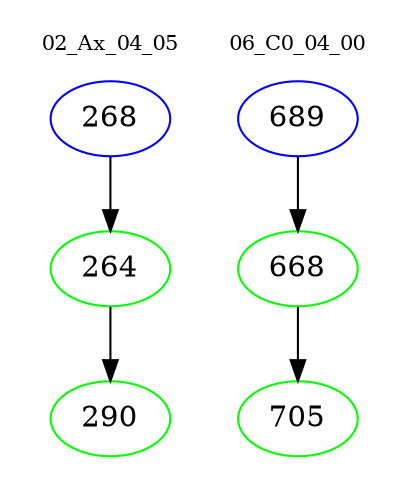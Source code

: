 digraph{
subgraph cluster_0 {
color = white
label = "02_Ax_04_05";
fontsize=10;
T0_268 [label="268", color="blue"]
T0_268 -> T0_264 [color="black"]
T0_264 [label="264", color="green"]
T0_264 -> T0_290 [color="black"]
T0_290 [label="290", color="green"]
}
subgraph cluster_1 {
color = white
label = "06_C0_04_00";
fontsize=10;
T1_689 [label="689", color="blue"]
T1_689 -> T1_668 [color="black"]
T1_668 [label="668", color="green"]
T1_668 -> T1_705 [color="black"]
T1_705 [label="705", color="green"]
}
}
